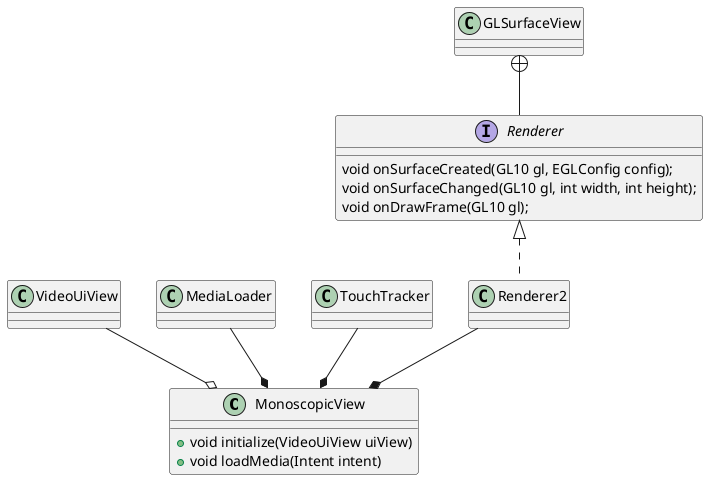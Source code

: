 @startuml
class MonoscopicView{
+ void initialize(VideoUiView uiView)
+ void loadMedia(Intent intent)
}

class GLSurfaceView{

}

interface Renderer{
  void onSurfaceCreated(GL10 gl, EGLConfig config);
  void onSurfaceChanged(GL10 gl, int width, int height);
  void onDrawFrame(GL10 gl);
}

GLSurfaceView +-- Renderer

class VideoUiView{

}

class MediaLoader{

}

class TouchTracker{

}

class Renderer2 {
}
Renderer <|.. Renderer2
MediaLoader --* MonoscopicView
TouchTracker --* MonoscopicView
Renderer2 --* MonoscopicView
VideoUiView --o MonoscopicView


@enduml